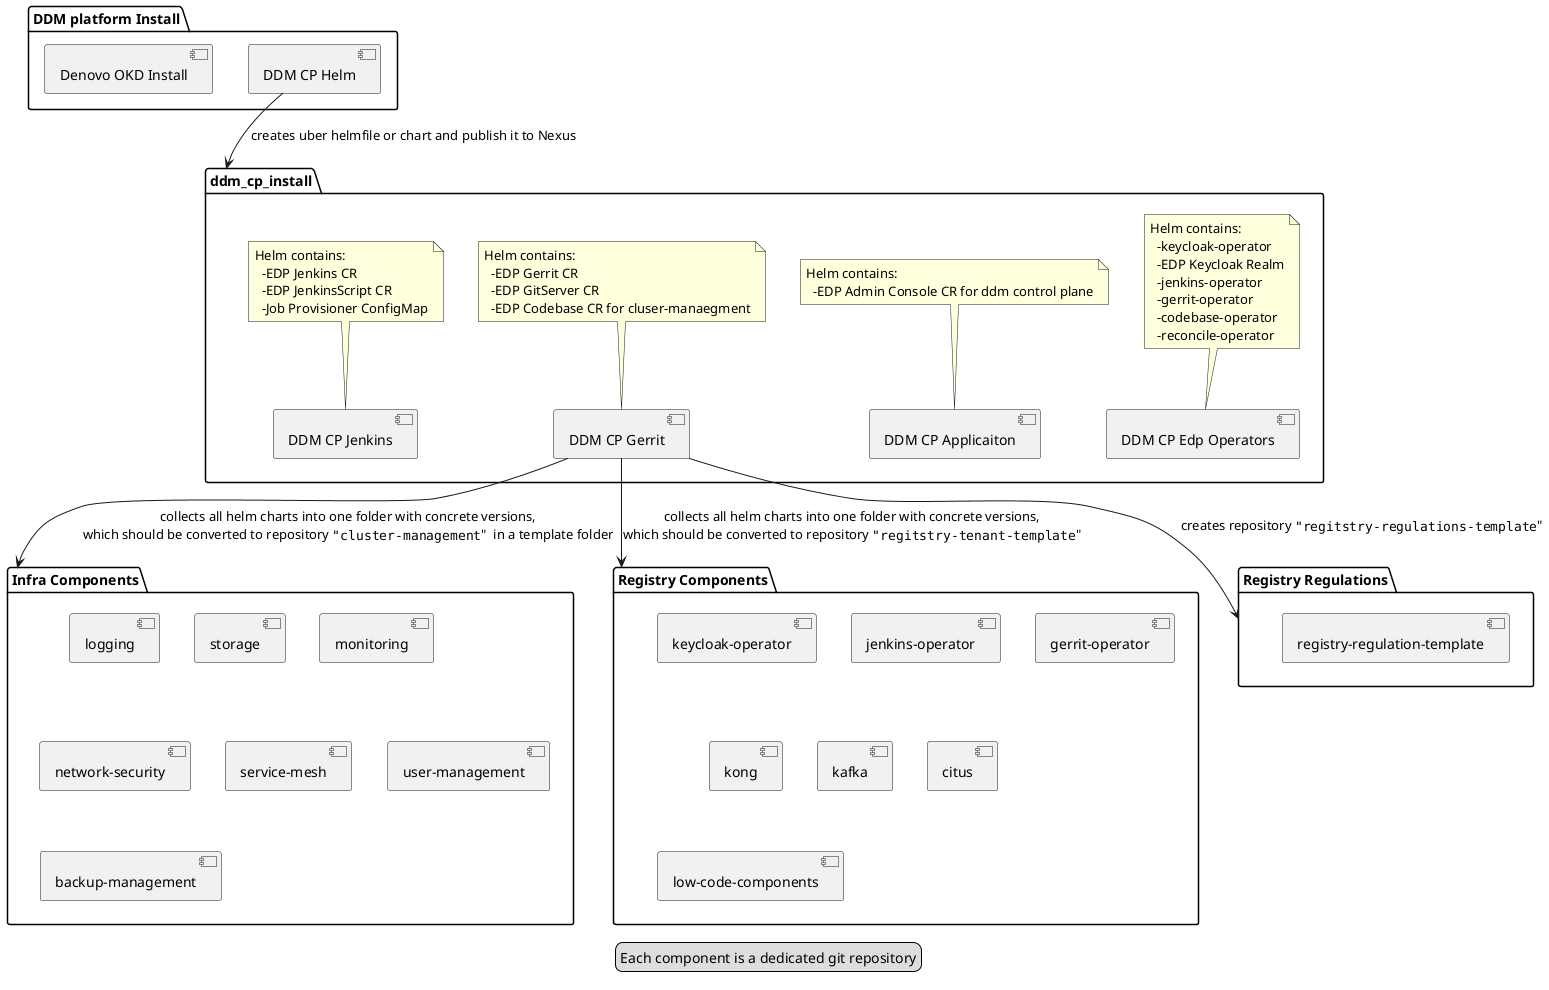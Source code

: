 @startuml

package "DDM platform Install" as ddm_platrom_install{
  [Denovo OKD Install] as denovo_okd_install
  [DDM CP Helm] as ddm_cp_helm
}
ddm_cp_helm -down-> ddm_cp_install: creates uber helmfile or chart and publish it to Nexus

package "DDM Control Plane (CP) install" as ddm_cp_install {
  [DDM CP Edp Operators] as ddm_cp_edp_operators
  note top of ddm_cp_edp_operators
    Helm contains:
      -keycloak-operator
      -EDP Keycloak Realm
      -jenkins-operator
      -gerrit-operator
      -codebase-operator
      -reconcile-operator
  end note
  [DDM CP Applicaiton] as ddm_cp_app
  note top of ddm_cp_app
    Helm contains:
      -EDP Admin Console CR for ddm control plane
  end note
  [DDM CP Gerrit] as ddm_gerrit
  note top of ddm_gerrit
    Helm contains:
      -EDP Gerrit CR
      -EDP GitServer CR
      -EDP Codebase CR for cluser-manaegment
  end note
  [DDM CP Jenkins] as ddm_jenkins
  note top of ddm_jenkins
    Helm contains:
      -EDP Jenkins CR
      -EDP JenkinsScript CR
      -Job Provisioner ConfigMap
  end note
}

package "Infra Components" as infra_components {
  [logging]
  [storage]
  [monitoring]
  [network-security]
  [service-mesh]
  [user-management]
  [backup-management]
}

denovo_okd_install -[hidden]down-> ddm_cp_install
ddm_gerrit -down-> infra_components : collects all helm charts into one folder with concrete versions,\nwhich should be converted to repository """cluster-management"""  in a template folder

package "Registry Components" as registry_components {
  [keycloak-operator]
  [jenkins-operator]
  [gerrit-operator]
  [kong]
  [kafka]
  [citus]
  [low-code-components]
}

ddm_gerrit -down-> registry_components : collects all helm charts into one folder with concrete versions,\nwhich should be converted to repository """regitstry-tenant-template"""

package "Registry Regulations" as registry_regulations {
  [registry-regulation-template]
}

ddm_gerrit -down-> registry_regulations : creates repository """regitstry-regulations-template"""

legend
 Each component is a dedicated git repository
end legend

@enduml